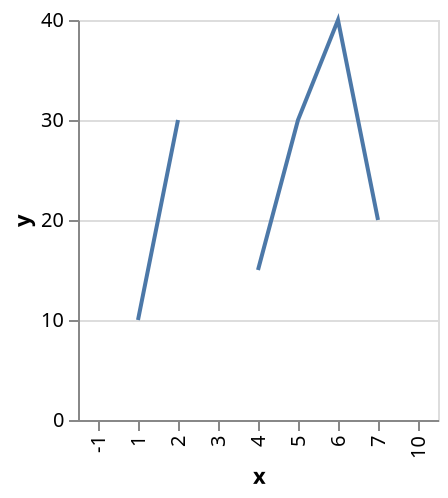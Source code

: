 {
  "$schema": "https://vega.github.io/schema/vega-lite/v5.json",
  "data": {
    "values": [
      {
        "x": -1,
        "y": null
      },
      {
        "x": 1,
        "y": 10
      },
      {
        "x": 2,
        "y": 30
      },
      {
        "x": 3,
        "y": null
      },
      {
        "x": 4,
        "y": 15
      },
      {
        "x": 5,
        "y": 30
      },
      {
        "x": 6,
        "y": 40
      },
      {
        "x": 7,
        "y": 20
      },
      {
        "x": 10,
        "y": null
      }
    ]
  },
  "mark": "line",
  "encoding": {
    "x": {"field": "x", "type": "ordinal"},
    "y": {"field": "y", "type": "quantitative"}
  }
}
